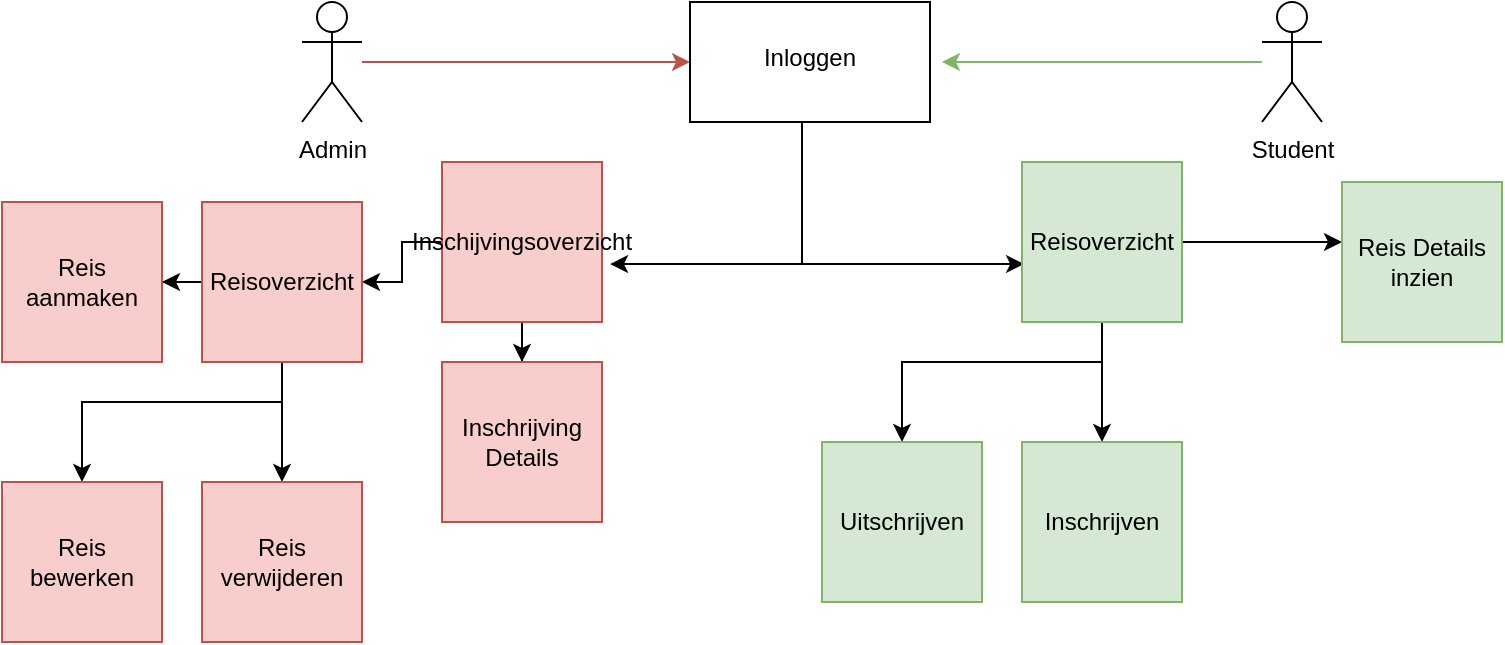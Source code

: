 <mxfile version="18.0.5" type="device"><diagram id="2ybj7rIigeJSyMYWJqAe" name="Page-1"><mxGraphModel dx="1554" dy="731" grid="1" gridSize="10" guides="1" tooltips="1" connect="1" arrows="1" fold="1" page="1" pageScale="1" pageWidth="827" pageHeight="1169" math="0" shadow="0"><root><mxCell id="0"/><mxCell id="1" parent="0"/><mxCell id="LWJN3xgCvD_RHCFol_4G-24" value="" style="edgeStyle=orthogonalEdgeStyle;rounded=0;orthogonalLoop=1;jettySize=auto;html=1;fillColor=#d5e8d4;strokeColor=#82b366;" edge="1" parent="1" source="LWJN3xgCvD_RHCFol_4G-17"><mxGeometry relative="1" as="geometry"><mxPoint x="480" y="180" as="targetPoint"/></mxGeometry></mxCell><mxCell id="LWJN3xgCvD_RHCFol_4G-17" value="Student&lt;br&gt;" style="shape=umlActor;verticalLabelPosition=bottom;verticalAlign=top;html=1;outlineConnect=0;rounded=0;" vertex="1" parent="1"><mxGeometry x="640" y="150" width="30" height="60" as="geometry"/></mxCell><mxCell id="LWJN3xgCvD_RHCFol_4G-22" value="" style="edgeStyle=orthogonalEdgeStyle;rounded=0;orthogonalLoop=1;jettySize=auto;html=1;fillColor=#f8cecc;strokeColor=#b85450;" edge="1" parent="1" source="LWJN3xgCvD_RHCFol_4G-19" target="LWJN3xgCvD_RHCFol_4G-21"><mxGeometry relative="1" as="geometry"/></mxCell><mxCell id="LWJN3xgCvD_RHCFol_4G-19" value="Admin" style="shape=umlActor;verticalLabelPosition=bottom;verticalAlign=top;html=1;outlineConnect=0;rounded=0;" vertex="1" parent="1"><mxGeometry x="160" y="150" width="30" height="60" as="geometry"/></mxCell><mxCell id="LWJN3xgCvD_RHCFol_4G-27" style="edgeStyle=orthogonalEdgeStyle;rounded=0;orthogonalLoop=1;jettySize=auto;html=1;entryX=1.05;entryY=0.638;entryDx=0;entryDy=0;entryPerimeter=0;" edge="1" parent="1" source="LWJN3xgCvD_RHCFol_4G-21" target="LWJN3xgCvD_RHCFol_4G-26"><mxGeometry relative="1" as="geometry"><Array as="points"><mxPoint x="410" y="281"/></Array></mxGeometry></mxCell><mxCell id="LWJN3xgCvD_RHCFol_4G-28" style="edgeStyle=orthogonalEdgeStyle;rounded=0;orthogonalLoop=1;jettySize=auto;html=1;entryX=0.013;entryY=0.638;entryDx=0;entryDy=0;entryPerimeter=0;" edge="1" parent="1" source="LWJN3xgCvD_RHCFol_4G-21" target="LWJN3xgCvD_RHCFol_4G-25"><mxGeometry relative="1" as="geometry"><Array as="points"><mxPoint x="410" y="281"/></Array></mxGeometry></mxCell><mxCell id="LWJN3xgCvD_RHCFol_4G-21" value="&lt;br&gt;Inloggen" style="whiteSpace=wrap;html=1;verticalAlign=top;rounded=0;" vertex="1" parent="1"><mxGeometry x="354" y="150" width="120" height="60" as="geometry"/></mxCell><mxCell id="LWJN3xgCvD_RHCFol_4G-30" value="" style="edgeStyle=orthogonalEdgeStyle;rounded=0;orthogonalLoop=1;jettySize=auto;html=1;" edge="1" parent="1" source="LWJN3xgCvD_RHCFol_4G-25" target="LWJN3xgCvD_RHCFol_4G-29"><mxGeometry relative="1" as="geometry"/></mxCell><mxCell id="LWJN3xgCvD_RHCFol_4G-34" style="edgeStyle=orthogonalEdgeStyle;rounded=0;orthogonalLoop=1;jettySize=auto;html=1;" edge="1" parent="1" source="LWJN3xgCvD_RHCFol_4G-25" target="LWJN3xgCvD_RHCFol_4G-33"><mxGeometry relative="1" as="geometry"><Array as="points"><mxPoint x="620" y="270"/><mxPoint x="620" y="270"/></Array></mxGeometry></mxCell><mxCell id="LWJN3xgCvD_RHCFol_4G-39" style="edgeStyle=orthogonalEdgeStyle;rounded=0;orthogonalLoop=1;jettySize=auto;html=1;" edge="1" parent="1" source="LWJN3xgCvD_RHCFol_4G-25" target="LWJN3xgCvD_RHCFol_4G-31"><mxGeometry relative="1" as="geometry"><Array as="points"><mxPoint x="560" y="330"/><mxPoint x="460" y="330"/></Array></mxGeometry></mxCell><mxCell id="LWJN3xgCvD_RHCFol_4G-25" value="Reisoverzicht" style="whiteSpace=wrap;html=1;aspect=fixed;rounded=0;fillColor=#d5e8d4;strokeColor=#82b366;" vertex="1" parent="1"><mxGeometry x="520" y="230" width="80" height="80" as="geometry"/></mxCell><mxCell id="LWJN3xgCvD_RHCFol_4G-36" value="" style="edgeStyle=orthogonalEdgeStyle;rounded=0;orthogonalLoop=1;jettySize=auto;html=1;" edge="1" parent="1" source="LWJN3xgCvD_RHCFol_4G-26" target="LWJN3xgCvD_RHCFol_4G-35"><mxGeometry relative="1" as="geometry"/></mxCell><mxCell id="LWJN3xgCvD_RHCFol_4G-38" value="" style="edgeStyle=orthogonalEdgeStyle;rounded=0;orthogonalLoop=1;jettySize=auto;html=1;" edge="1" parent="1" source="LWJN3xgCvD_RHCFol_4G-26" target="LWJN3xgCvD_RHCFol_4G-37"><mxGeometry relative="1" as="geometry"/></mxCell><mxCell id="LWJN3xgCvD_RHCFol_4G-26" value="Inschijvingsoverzicht" style="whiteSpace=wrap;html=1;aspect=fixed;rounded=0;fillColor=#f8cecc;strokeColor=#b85450;" vertex="1" parent="1"><mxGeometry x="230" y="230" width="80" height="80" as="geometry"/></mxCell><mxCell id="LWJN3xgCvD_RHCFol_4G-29" value="Inschrijven" style="whiteSpace=wrap;html=1;aspect=fixed;rounded=0;fillColor=#d5e8d4;strokeColor=#82b366;" vertex="1" parent="1"><mxGeometry x="520" y="370" width="80" height="80" as="geometry"/></mxCell><mxCell id="LWJN3xgCvD_RHCFol_4G-31" value="Uitschrijven" style="whiteSpace=wrap;html=1;aspect=fixed;rounded=0;fillColor=#d5e8d4;strokeColor=#82b366;" vertex="1" parent="1"><mxGeometry x="420" y="370" width="80" height="80" as="geometry"/></mxCell><mxCell id="LWJN3xgCvD_RHCFol_4G-33" value="Reis Details inzien" style="whiteSpace=wrap;html=1;aspect=fixed;rounded=0;fillColor=#d5e8d4;strokeColor=#82b366;" vertex="1" parent="1"><mxGeometry x="680" y="240" width="80" height="80" as="geometry"/></mxCell><mxCell id="LWJN3xgCvD_RHCFol_4G-41" value="" style="edgeStyle=orthogonalEdgeStyle;rounded=0;orthogonalLoop=1;jettySize=auto;html=1;" edge="1" parent="1" source="LWJN3xgCvD_RHCFol_4G-35" target="LWJN3xgCvD_RHCFol_4G-40"><mxGeometry relative="1" as="geometry"/></mxCell><mxCell id="LWJN3xgCvD_RHCFol_4G-43" value="" style="edgeStyle=orthogonalEdgeStyle;rounded=0;orthogonalLoop=1;jettySize=auto;html=1;" edge="1" parent="1" source="LWJN3xgCvD_RHCFol_4G-35" target="LWJN3xgCvD_RHCFol_4G-42"><mxGeometry relative="1" as="geometry"/></mxCell><mxCell id="LWJN3xgCvD_RHCFol_4G-45" style="edgeStyle=orthogonalEdgeStyle;rounded=0;orthogonalLoop=1;jettySize=auto;html=1;" edge="1" parent="1" source="LWJN3xgCvD_RHCFol_4G-35" target="LWJN3xgCvD_RHCFol_4G-44"><mxGeometry relative="1" as="geometry"><Array as="points"><mxPoint x="150" y="350"/><mxPoint x="50" y="350"/></Array></mxGeometry></mxCell><mxCell id="LWJN3xgCvD_RHCFol_4G-35" value="Reisoverzicht" style="whiteSpace=wrap;html=1;aspect=fixed;rounded=0;fillColor=#f8cecc;strokeColor=#b85450;" vertex="1" parent="1"><mxGeometry x="110" y="250" width="80" height="80" as="geometry"/></mxCell><mxCell id="LWJN3xgCvD_RHCFol_4G-37" value="Inschrijving Details" style="whiteSpace=wrap;html=1;aspect=fixed;rounded=0;fillColor=#f8cecc;strokeColor=#b85450;" vertex="1" parent="1"><mxGeometry x="230" y="330" width="80" height="80" as="geometry"/></mxCell><mxCell id="LWJN3xgCvD_RHCFol_4G-40" value="Reis aanmaken" style="whiteSpace=wrap;html=1;aspect=fixed;rounded=0;fillColor=#f8cecc;strokeColor=#b85450;" vertex="1" parent="1"><mxGeometry x="10" y="250" width="80" height="80" as="geometry"/></mxCell><mxCell id="LWJN3xgCvD_RHCFol_4G-42" value="Reis verwijderen" style="whiteSpace=wrap;html=1;aspect=fixed;rounded=0;fillColor=#f8cecc;strokeColor=#b85450;" vertex="1" parent="1"><mxGeometry x="110" y="390" width="80" height="80" as="geometry"/></mxCell><mxCell id="LWJN3xgCvD_RHCFol_4G-44" value="Reis bewerken" style="whiteSpace=wrap;html=1;aspect=fixed;rounded=0;fillColor=#f8cecc;strokeColor=#b85450;" vertex="1" parent="1"><mxGeometry x="10" y="390" width="80" height="80" as="geometry"/></mxCell></root></mxGraphModel></diagram></mxfile>